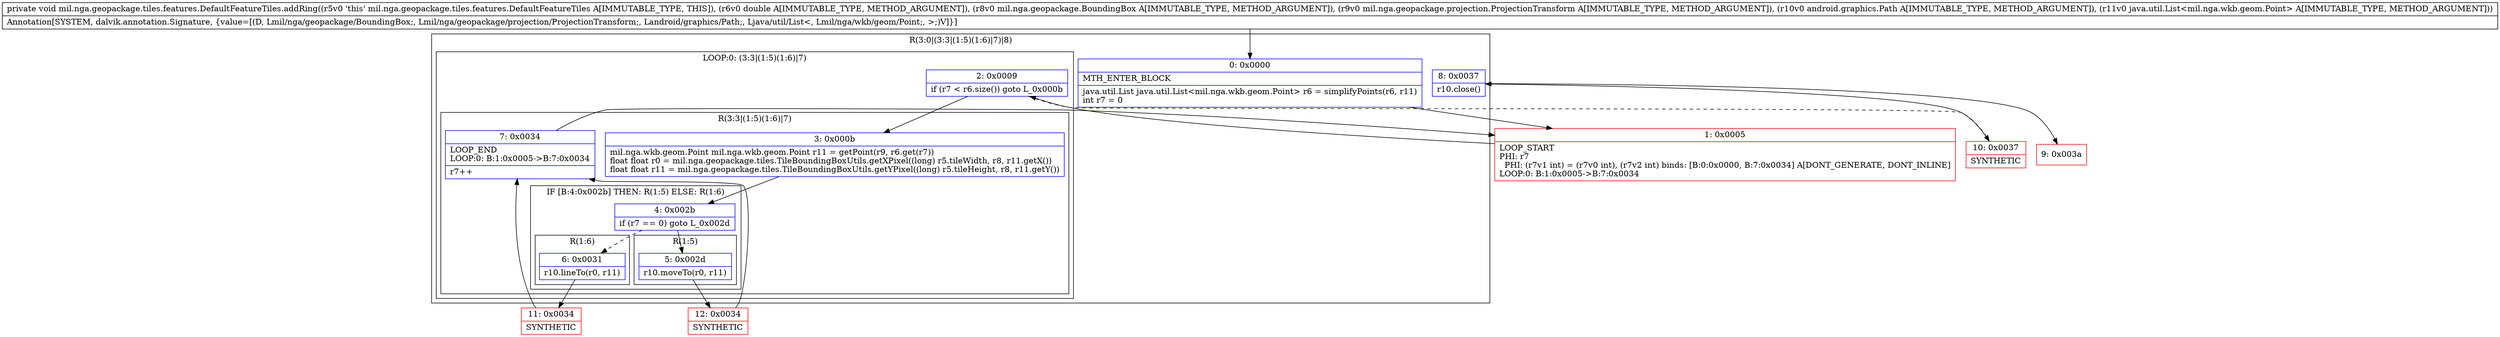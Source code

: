 digraph "CFG formil.nga.geopackage.tiles.features.DefaultFeatureTiles.addRing(DLmil\/nga\/geopackage\/BoundingBox;Lmil\/nga\/geopackage\/projection\/ProjectionTransform;Landroid\/graphics\/Path;Ljava\/util\/List;)V" {
subgraph cluster_Region_596548692 {
label = "R(3:0|(3:3|(1:5)(1:6)|7)|8)";
node [shape=record,color=blue];
Node_0 [shape=record,label="{0\:\ 0x0000|MTH_ENTER_BLOCK\l|java.util.List java.util.List\<mil.nga.wkb.geom.Point\> r6 = simplifyPoints(r6, r11)\lint r7 = 0\l}"];
subgraph cluster_LoopRegion_529578925 {
label = "LOOP:0: (3:3|(1:5)(1:6)|7)";
node [shape=record,color=blue];
Node_2 [shape=record,label="{2\:\ 0x0009|if (r7 \< r6.size()) goto L_0x000b\l}"];
subgraph cluster_Region_248230000 {
label = "R(3:3|(1:5)(1:6)|7)";
node [shape=record,color=blue];
Node_3 [shape=record,label="{3\:\ 0x000b|mil.nga.wkb.geom.Point mil.nga.wkb.geom.Point r11 = getPoint(r9, r6.get(r7))\lfloat float r0 = mil.nga.geopackage.tiles.TileBoundingBoxUtils.getXPixel((long) r5.tileWidth, r8, r11.getX())\lfloat float r11 = mil.nga.geopackage.tiles.TileBoundingBoxUtils.getYPixel((long) r5.tileHeight, r8, r11.getY())\l}"];
subgraph cluster_IfRegion_2051063699 {
label = "IF [B:4:0x002b] THEN: R(1:5) ELSE: R(1:6)";
node [shape=record,color=blue];
Node_4 [shape=record,label="{4\:\ 0x002b|if (r7 == 0) goto L_0x002d\l}"];
subgraph cluster_Region_771485875 {
label = "R(1:5)";
node [shape=record,color=blue];
Node_5 [shape=record,label="{5\:\ 0x002d|r10.moveTo(r0, r11)\l}"];
}
subgraph cluster_Region_934046578 {
label = "R(1:6)";
node [shape=record,color=blue];
Node_6 [shape=record,label="{6\:\ 0x0031|r10.lineTo(r0, r11)\l}"];
}
}
Node_7 [shape=record,label="{7\:\ 0x0034|LOOP_END\lLOOP:0: B:1:0x0005\-\>B:7:0x0034\l|r7++\l}"];
}
}
Node_8 [shape=record,label="{8\:\ 0x0037|r10.close()\l}"];
}
Node_1 [shape=record,color=red,label="{1\:\ 0x0005|LOOP_START\lPHI: r7 \l  PHI: (r7v1 int) = (r7v0 int), (r7v2 int) binds: [B:0:0x0000, B:7:0x0034] A[DONT_GENERATE, DONT_INLINE]\lLOOP:0: B:1:0x0005\-\>B:7:0x0034\l}"];
Node_9 [shape=record,color=red,label="{9\:\ 0x003a}"];
Node_10 [shape=record,color=red,label="{10\:\ 0x0037|SYNTHETIC\l}"];
Node_11 [shape=record,color=red,label="{11\:\ 0x0034|SYNTHETIC\l}"];
Node_12 [shape=record,color=red,label="{12\:\ 0x0034|SYNTHETIC\l}"];
MethodNode[shape=record,label="{private void mil.nga.geopackage.tiles.features.DefaultFeatureTiles.addRing((r5v0 'this' mil.nga.geopackage.tiles.features.DefaultFeatureTiles A[IMMUTABLE_TYPE, THIS]), (r6v0 double A[IMMUTABLE_TYPE, METHOD_ARGUMENT]), (r8v0 mil.nga.geopackage.BoundingBox A[IMMUTABLE_TYPE, METHOD_ARGUMENT]), (r9v0 mil.nga.geopackage.projection.ProjectionTransform A[IMMUTABLE_TYPE, METHOD_ARGUMENT]), (r10v0 android.graphics.Path A[IMMUTABLE_TYPE, METHOD_ARGUMENT]), (r11v0 java.util.List\<mil.nga.wkb.geom.Point\> A[IMMUTABLE_TYPE, METHOD_ARGUMENT]))  | Annotation[SYSTEM, dalvik.annotation.Signature, \{value=[(D, Lmil\/nga\/geopackage\/BoundingBox;, Lmil\/nga\/geopackage\/projection\/ProjectionTransform;, Landroid\/graphics\/Path;, Ljava\/util\/List\<, Lmil\/nga\/wkb\/geom\/Point;, \>;)V]\}]\l}"];
MethodNode -> Node_0;
Node_0 -> Node_1;
Node_2 -> Node_3;
Node_2 -> Node_10[style=dashed];
Node_3 -> Node_4;
Node_4 -> Node_5;
Node_4 -> Node_6[style=dashed];
Node_5 -> Node_12;
Node_6 -> Node_11;
Node_7 -> Node_1;
Node_8 -> Node_9;
Node_1 -> Node_2;
Node_10 -> Node_8;
Node_11 -> Node_7;
Node_12 -> Node_7;
}

